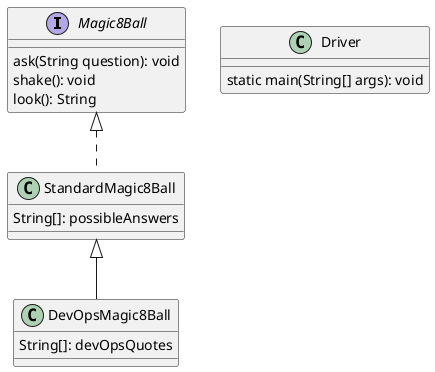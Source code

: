 @startuml

interface Magic8Ball {
    ask(String question): void
	shake(): void
	look(): String
}

class StandardMagic8Ball implements Magic8Ball {
    String[]: possibleAnswers
}

class DevOpsMagic8Ball extends StandardMagic8Ball {
    String[]: devOpsQuotes
}

class Driver {
    static main(String[] args): void
}

@enduml